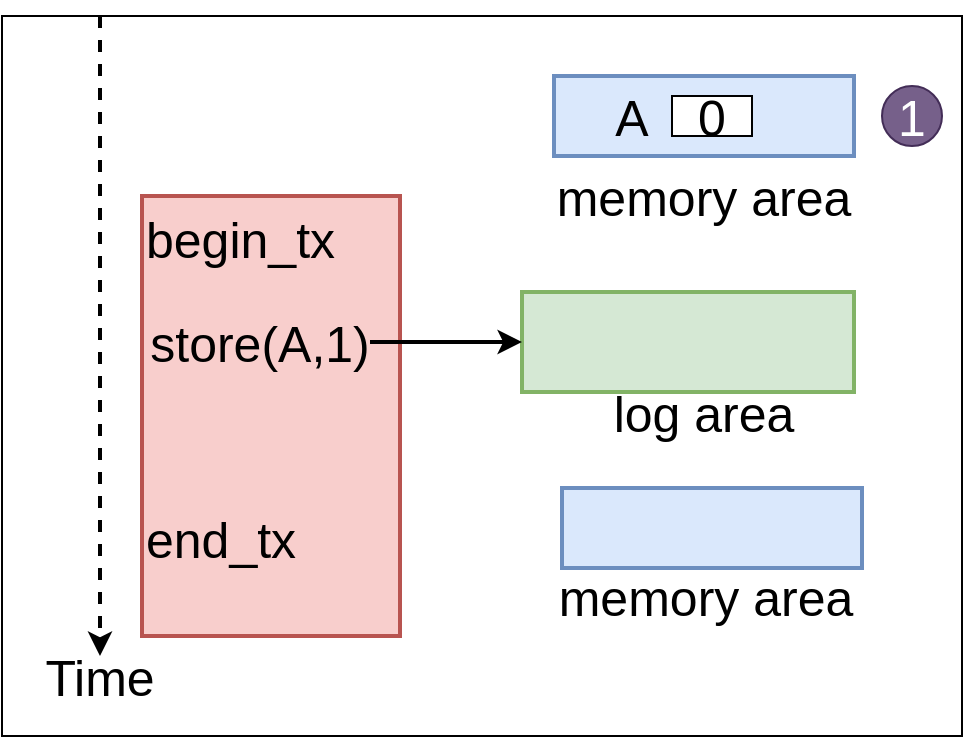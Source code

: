 <mxfile version="15.8.3" type="github">
  <diagram id="FeOVo2In9aZyyjj7PISx" name="Page-1">
    <mxGraphModel dx="1230" dy="629" grid="1" gridSize="10" guides="1" tooltips="1" connect="1" arrows="1" fold="1" page="1" pageScale="1" pageWidth="850" pageHeight="1100" math="0" shadow="0">
      <root>
        <mxCell id="0" />
        <mxCell id="1" parent="0" />
        <mxCell id="bcKeA9mukgD3mRWxeDYU-1" value="" style="rounded=0;whiteSpace=wrap;html=1;fontSize=25;fontColor=#000000;align=left;fillColor=#FFFFFF;fontStyle=0" parent="1" vertex="1">
          <mxGeometry x="150" y="70" width="480" height="360" as="geometry" />
        </mxCell>
        <mxCell id="bcKeA9mukgD3mRWxeDYU-2" value="" style="rounded=0;whiteSpace=wrap;html=1;fillColor=#d5e8d4;strokeColor=#82b366;strokeWidth=2;fontStyle=0;fontSize=25;" parent="1" vertex="1">
          <mxGeometry x="410" y="208" width="166" height="50" as="geometry" />
        </mxCell>
        <mxCell id="bcKeA9mukgD3mRWxeDYU-3" value="begin_tx&lt;br style=&quot;font-size: 25px&quot;&gt;&amp;nbsp;&lt;br style=&quot;font-size: 25px&quot;&gt;&lt;br style=&quot;font-size: 25px&quot;&gt;&lt;br style=&quot;font-size: 25px&quot;&gt;&lt;span style=&quot;font-size: 25px&quot;&gt;&lt;br style=&quot;font-size: 25px&quot;&gt;end_tx&lt;/span&gt;" style="text;html=1;fillColor=#f8cecc;align=left;verticalAlign=top;whiteSpace=wrap;rounded=0;fontSize=25;strokeWidth=2;strokeColor=#b85450;fontStyle=0" parent="1" vertex="1">
          <mxGeometry x="220" y="160" width="129" height="220" as="geometry" />
        </mxCell>
        <mxCell id="bcKeA9mukgD3mRWxeDYU-4" value="memory area" style="text;html=1;strokeColor=none;fillColor=none;align=center;verticalAlign=middle;whiteSpace=wrap;rounded=0;fontSize=25;fontStyle=0" parent="1" vertex="1">
          <mxGeometry x="423" y="150" width="156" height="20" as="geometry" />
        </mxCell>
        <mxCell id="bcKeA9mukgD3mRWxeDYU-5" value="" style="endArrow=classic;html=1;fontSize=25;strokeWidth=2;dashed=1;fontStyle=0" parent="1" target="bcKeA9mukgD3mRWxeDYU-9" edge="1">
          <mxGeometry width="50" height="50" relative="1" as="geometry">
            <mxPoint x="199" y="70" as="sourcePoint" />
            <mxPoint x="199" y="400" as="targetPoint" />
          </mxGeometry>
        </mxCell>
        <mxCell id="bcKeA9mukgD3mRWxeDYU-6" value="" style="rounded=0;whiteSpace=wrap;html=1;fontSize=25;fillColor=#dae8fc;strokeColor=#6c8ebf;strokeWidth=2;fontStyle=0" parent="1" vertex="1">
          <mxGeometry x="430" y="306" width="150" height="40" as="geometry" />
        </mxCell>
        <mxCell id="bcKeA9mukgD3mRWxeDYU-7" value="" style="rounded=0;whiteSpace=wrap;html=1;fontSize=25;strokeWidth=2;fillColor=#dae8fc;strokeColor=#6c8ebf;fontStyle=0" parent="1" vertex="1">
          <mxGeometry x="426" y="100" width="150" height="40" as="geometry" />
        </mxCell>
        <mxCell id="bcKeA9mukgD3mRWxeDYU-8" value="log area" style="text;html=1;strokeColor=none;fillColor=none;align=center;verticalAlign=middle;whiteSpace=wrap;rounded=0;fontSize=25;fontStyle=0" parent="1" vertex="1">
          <mxGeometry x="451" y="258" width="100" height="20" as="geometry" />
        </mxCell>
        <mxCell id="bcKeA9mukgD3mRWxeDYU-9" value="Time" style="text;html=1;strokeColor=none;fillColor=none;align=center;verticalAlign=middle;whiteSpace=wrap;rounded=0;fontSize=25;fontStyle=0" parent="1" vertex="1">
          <mxGeometry x="179" y="390" width="40" height="20" as="geometry" />
        </mxCell>
        <mxCell id="bcKeA9mukgD3mRWxeDYU-10" style="edgeStyle=orthogonalEdgeStyle;rounded=0;orthogonalLoop=1;jettySize=auto;html=1;entryX=0;entryY=0.5;entryDx=0;entryDy=0;fontSize=25;fontColor=#000000;strokeWidth=2;fontStyle=0" parent="1" source="bcKeA9mukgD3mRWxeDYU-11" target="bcKeA9mukgD3mRWxeDYU-2" edge="1">
          <mxGeometry relative="1" as="geometry" />
        </mxCell>
        <mxCell id="bcKeA9mukgD3mRWxeDYU-11" value="store(A,1)" style="text;html=1;strokeColor=none;fillColor=none;align=center;verticalAlign=middle;whiteSpace=wrap;rounded=0;fontSize=25;fontStyle=0" parent="1" vertex="1">
          <mxGeometry x="224" y="223" width="110" height="20" as="geometry" />
        </mxCell>
        <mxCell id="bcKeA9mukgD3mRWxeDYU-13" value="memory area" style="text;html=1;strokeColor=none;fillColor=none;align=center;verticalAlign=middle;whiteSpace=wrap;rounded=0;fontSize=25;fontStyle=0" parent="1" vertex="1">
          <mxGeometry x="427" y="350" width="150" height="20" as="geometry" />
        </mxCell>
        <mxCell id="bcKeA9mukgD3mRWxeDYU-14" value="A" style="text;html=1;strokeColor=none;fillColor=none;align=center;verticalAlign=middle;whiteSpace=wrap;rounded=0;fontSize=25;fontColor=#000000;fontStyle=0" parent="1" vertex="1">
          <mxGeometry x="445" y="110" width="40" height="20" as="geometry" />
        </mxCell>
        <mxCell id="bcKeA9mukgD3mRWxeDYU-17" value="1" style="ellipse;whiteSpace=wrap;html=1;aspect=fixed;fontSize=25;fontColor=#ffffff;fillColor=#76608a;align=center;fontStyle=0;strokeColor=#432D57;" parent="1" vertex="1">
          <mxGeometry x="590" y="105" width="30" height="30" as="geometry" />
        </mxCell>
        <mxCell id="bcKeA9mukgD3mRWxeDYU-18" value="0" style="rounded=0;whiteSpace=wrap;html=1;fontSize=25;fontColor=#000000;fillColor=#FFFFFF;align=center;fontStyle=0" parent="1" vertex="1">
          <mxGeometry x="485" y="110" width="40" height="20" as="geometry" />
        </mxCell>
      </root>
    </mxGraphModel>
  </diagram>
</mxfile>
